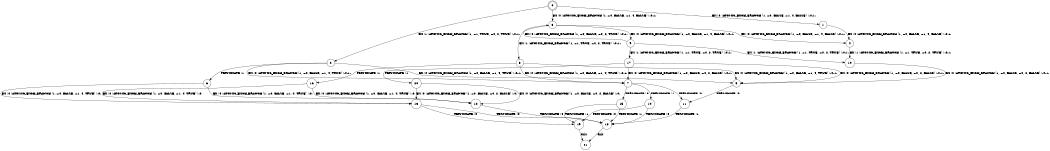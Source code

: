 digraph BCG {
size = "7, 10.5";
center = TRUE;
node [shape = circle];
0 [peripheries = 2];
0 -> 1 [label = "EX !0 !ATOMIC_EXCH_BRANCH (1, +0, FALSE, +1, 4, FALSE) !:0:1:"];
0 -> 2 [label = "EX !1 !ATOMIC_EXCH_BRANCH (1, +1, TRUE, +0, 2, TRUE) !:0:1:"];
0 -> 3 [label = "EX !0 !ATOMIC_EXCH_BRANCH (1, +0, FALSE, +1, 4, FALSE) !:0:1:"];
1 -> 4 [label = "EX !0 !ATOMIC_EXCH_BRANCH (1, +0, FALSE, +1, 4, FALSE) !:0:1:"];
2 -> 5 [label = "EX !0 !ATOMIC_EXCH_BRANCH (1, +0, FALSE, +1, 4, TRUE) !:0:1:"];
2 -> 6 [label = "TERMINATE !1"];
2 -> 7 [label = "EX !0 !ATOMIC_EXCH_BRANCH (1, +0, FALSE, +1, 4, TRUE) !:0:1:"];
3 -> 4 [label = "EX !0 !ATOMIC_EXCH_BRANCH (1, +0, FALSE, +1, 4, FALSE) !:0:1:"];
3 -> 8 [label = "EX !1 !ATOMIC_EXCH_BRANCH (1, +1, TRUE, +0, 2, TRUE) !:0:1:"];
3 -> 9 [label = "EX !0 !ATOMIC_EXCH_BRANCH (1, +0, FALSE, +1, 4, FALSE) !:0:1:"];
4 -> 10 [label = "EX !1 !ATOMIC_EXCH_BRANCH (1, +1, TRUE, +0, 2, TRUE) !:0:1:"];
5 -> 11 [label = "TERMINATE !0"];
6 -> 12 [label = "EX !0 !ATOMIC_EXCH_BRANCH (1, +0, FALSE, +1, 4, TRUE) !:0:"];
6 -> 13 [label = "EX !0 !ATOMIC_EXCH_BRANCH (1, +0, FALSE, +1, 4, TRUE) !:0:"];
7 -> 11 [label = "TERMINATE !0"];
7 -> 14 [label = "TERMINATE !1"];
7 -> 15 [label = "TERMINATE !0"];
8 -> 5 [label = "EX !0 !ATOMIC_EXCH_BRANCH (1, +0, FALSE, +1, 4, TRUE) !:0:1:"];
8 -> 16 [label = "TERMINATE !1"];
8 -> 7 [label = "EX !0 !ATOMIC_EXCH_BRANCH (1, +0, FALSE, +1, 4, TRUE) !:0:1:"];
9 -> 10 [label = "EX !1 !ATOMIC_EXCH_BRANCH (1, +1, TRUE, +0, 2, TRUE) !:0:1:"];
9 -> 17 [label = "EX !1 !ATOMIC_EXCH_BRANCH (1, +1, TRUE, +0, 2, TRUE) !:0:1:"];
9 -> 3 [label = "EX !0 !ATOMIC_EXCH_BRANCH (1, +0, FALSE, +0, 2, TRUE) !:0:1:"];
10 -> 5 [label = "EX !0 !ATOMIC_EXCH_BRANCH (1, +0, FALSE, +0, 2, FALSE) !:0:1:"];
11 -> 18 [label = "TERMINATE !1"];
12 -> 18 [label = "TERMINATE !0"];
13 -> 18 [label = "TERMINATE !0"];
13 -> 19 [label = "TERMINATE !0"];
14 -> 18 [label = "TERMINATE !0"];
14 -> 19 [label = "TERMINATE !0"];
15 -> 18 [label = "TERMINATE !1"];
15 -> 19 [label = "TERMINATE !1"];
16 -> 12 [label = "EX !0 !ATOMIC_EXCH_BRANCH (1, +0, FALSE, +1, 4, TRUE) !:0:"];
16 -> 13 [label = "EX !0 !ATOMIC_EXCH_BRANCH (1, +0, FALSE, +1, 4, TRUE) !:0:"];
17 -> 5 [label = "EX !0 !ATOMIC_EXCH_BRANCH (1, +0, FALSE, +0, 2, FALSE) !:0:1:"];
17 -> 20 [label = "TERMINATE !1"];
17 -> 7 [label = "EX !0 !ATOMIC_EXCH_BRANCH (1, +0, FALSE, +0, 2, FALSE) !:0:1:"];
18 -> 21 [label = "exit"];
19 -> 21 [label = "exit"];
20 -> 12 [label = "EX !0 !ATOMIC_EXCH_BRANCH (1, +0, FALSE, +0, 2, FALSE) !:0:"];
20 -> 13 [label = "EX !0 !ATOMIC_EXCH_BRANCH (1, +0, FALSE, +0, 2, FALSE) !:0:"];
}
